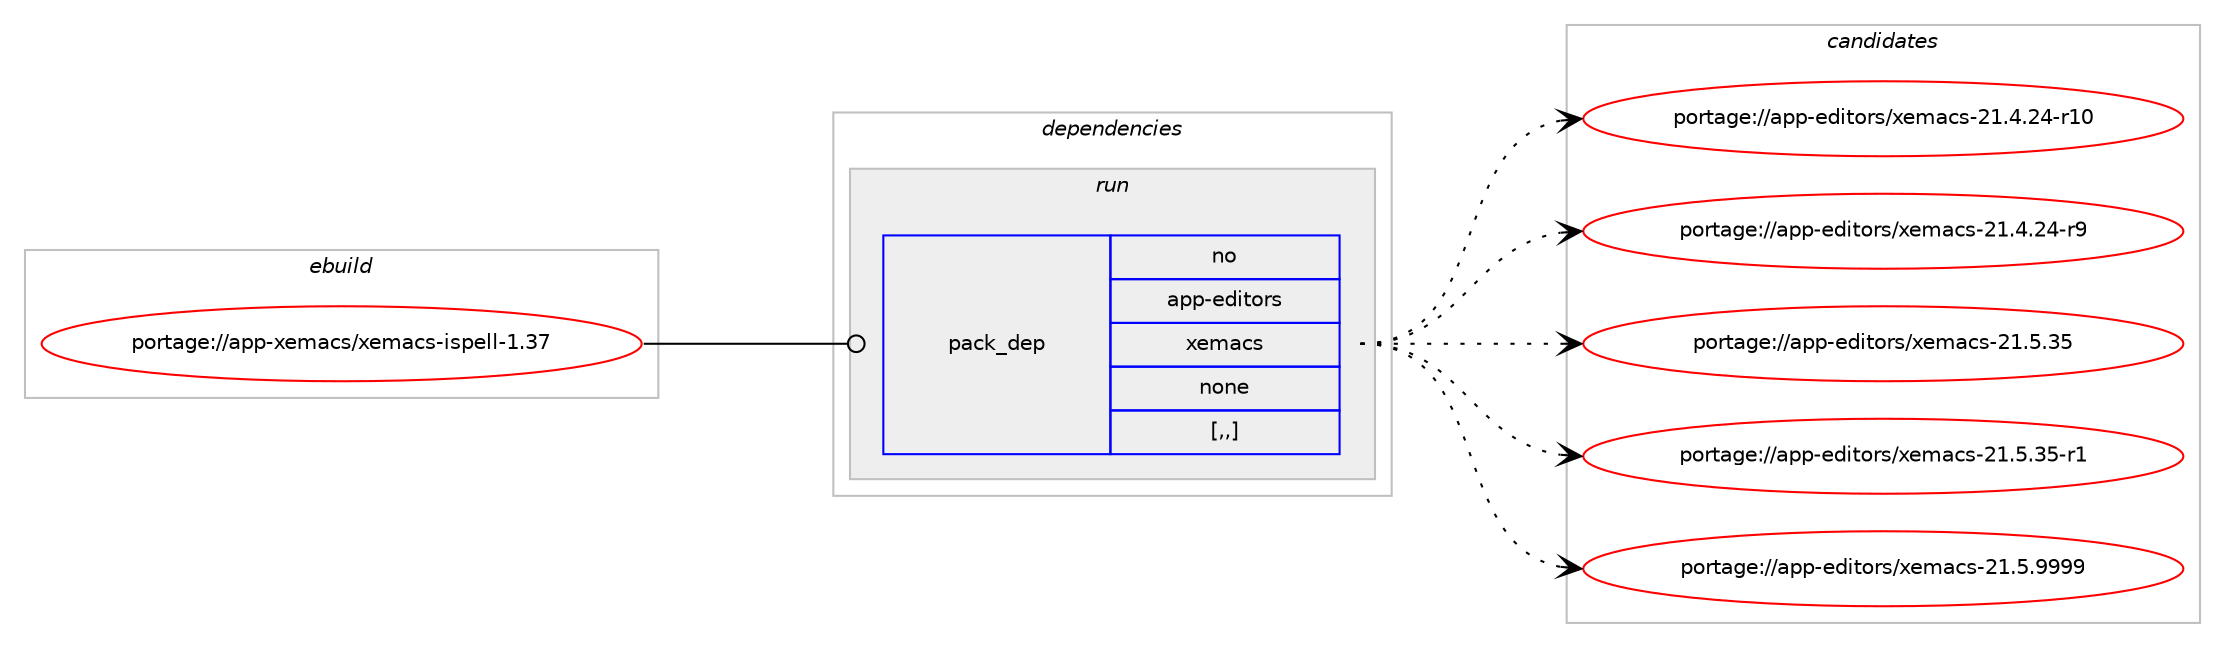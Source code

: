 digraph prolog {

# *************
# Graph options
# *************

newrank=true;
concentrate=true;
compound=true;
graph [rankdir=LR,fontname=Helvetica,fontsize=10,ranksep=1.5];#, ranksep=2.5, nodesep=0.2];
edge  [arrowhead=vee];
node  [fontname=Helvetica,fontsize=10];

# **********
# The ebuild
# **********

subgraph cluster_leftcol {
color=gray;
rank=same;
label=<<i>ebuild</i>>;
id [label="portage://app-xemacs/xemacs-ispell-1.37", color=red, width=4, href="../app-xemacs/xemacs-ispell-1.37.svg"];
}

# ****************
# The dependencies
# ****************

subgraph cluster_midcol {
color=gray;
label=<<i>dependencies</i>>;
subgraph cluster_compile {
fillcolor="#eeeeee";
style=filled;
label=<<i>compile</i>>;
}
subgraph cluster_compileandrun {
fillcolor="#eeeeee";
style=filled;
label=<<i>compile and run</i>>;
}
subgraph cluster_run {
fillcolor="#eeeeee";
style=filled;
label=<<i>run</i>>;
subgraph pack44760 {
dependency61596 [label=<<TABLE BORDER="0" CELLBORDER="1" CELLSPACING="0" CELLPADDING="4" WIDTH="220"><TR><TD ROWSPAN="6" CELLPADDING="30">pack_dep</TD></TR><TR><TD WIDTH="110">no</TD></TR><TR><TD>app-editors</TD></TR><TR><TD>xemacs</TD></TR><TR><TD>none</TD></TR><TR><TD>[,,]</TD></TR></TABLE>>, shape=none, color=blue];
}
id:e -> dependency61596:w [weight=20,style="solid",arrowhead="odot"];
}
}

# **************
# The candidates
# **************

subgraph cluster_choices {
rank=same;
color=gray;
label=<<i>candidates</i>>;

subgraph choice44760 {
color=black;
nodesep=1;
choice97112112451011001051161111141154712010110997991154550494652465052451144948 [label="portage://app-editors/xemacs-21.4.24-r10", color=red, width=4,href="../app-editors/xemacs-21.4.24-r10.svg"];
choice971121124510110010511611111411547120101109979911545504946524650524511457 [label="portage://app-editors/xemacs-21.4.24-r9", color=red, width=4,href="../app-editors/xemacs-21.4.24-r9.svg"];
choice97112112451011001051161111141154712010110997991154550494653465153 [label="portage://app-editors/xemacs-21.5.35", color=red, width=4,href="../app-editors/xemacs-21.5.35.svg"];
choice971121124510110010511611111411547120101109979911545504946534651534511449 [label="portage://app-editors/xemacs-21.5.35-r1", color=red, width=4,href="../app-editors/xemacs-21.5.35-r1.svg"];
choice971121124510110010511611111411547120101109979911545504946534657575757 [label="portage://app-editors/xemacs-21.5.9999", color=red, width=4,href="../app-editors/xemacs-21.5.9999.svg"];
dependency61596:e -> choice97112112451011001051161111141154712010110997991154550494652465052451144948:w [style=dotted,weight="100"];
dependency61596:e -> choice971121124510110010511611111411547120101109979911545504946524650524511457:w [style=dotted,weight="100"];
dependency61596:e -> choice97112112451011001051161111141154712010110997991154550494653465153:w [style=dotted,weight="100"];
dependency61596:e -> choice971121124510110010511611111411547120101109979911545504946534651534511449:w [style=dotted,weight="100"];
dependency61596:e -> choice971121124510110010511611111411547120101109979911545504946534657575757:w [style=dotted,weight="100"];
}
}

}
